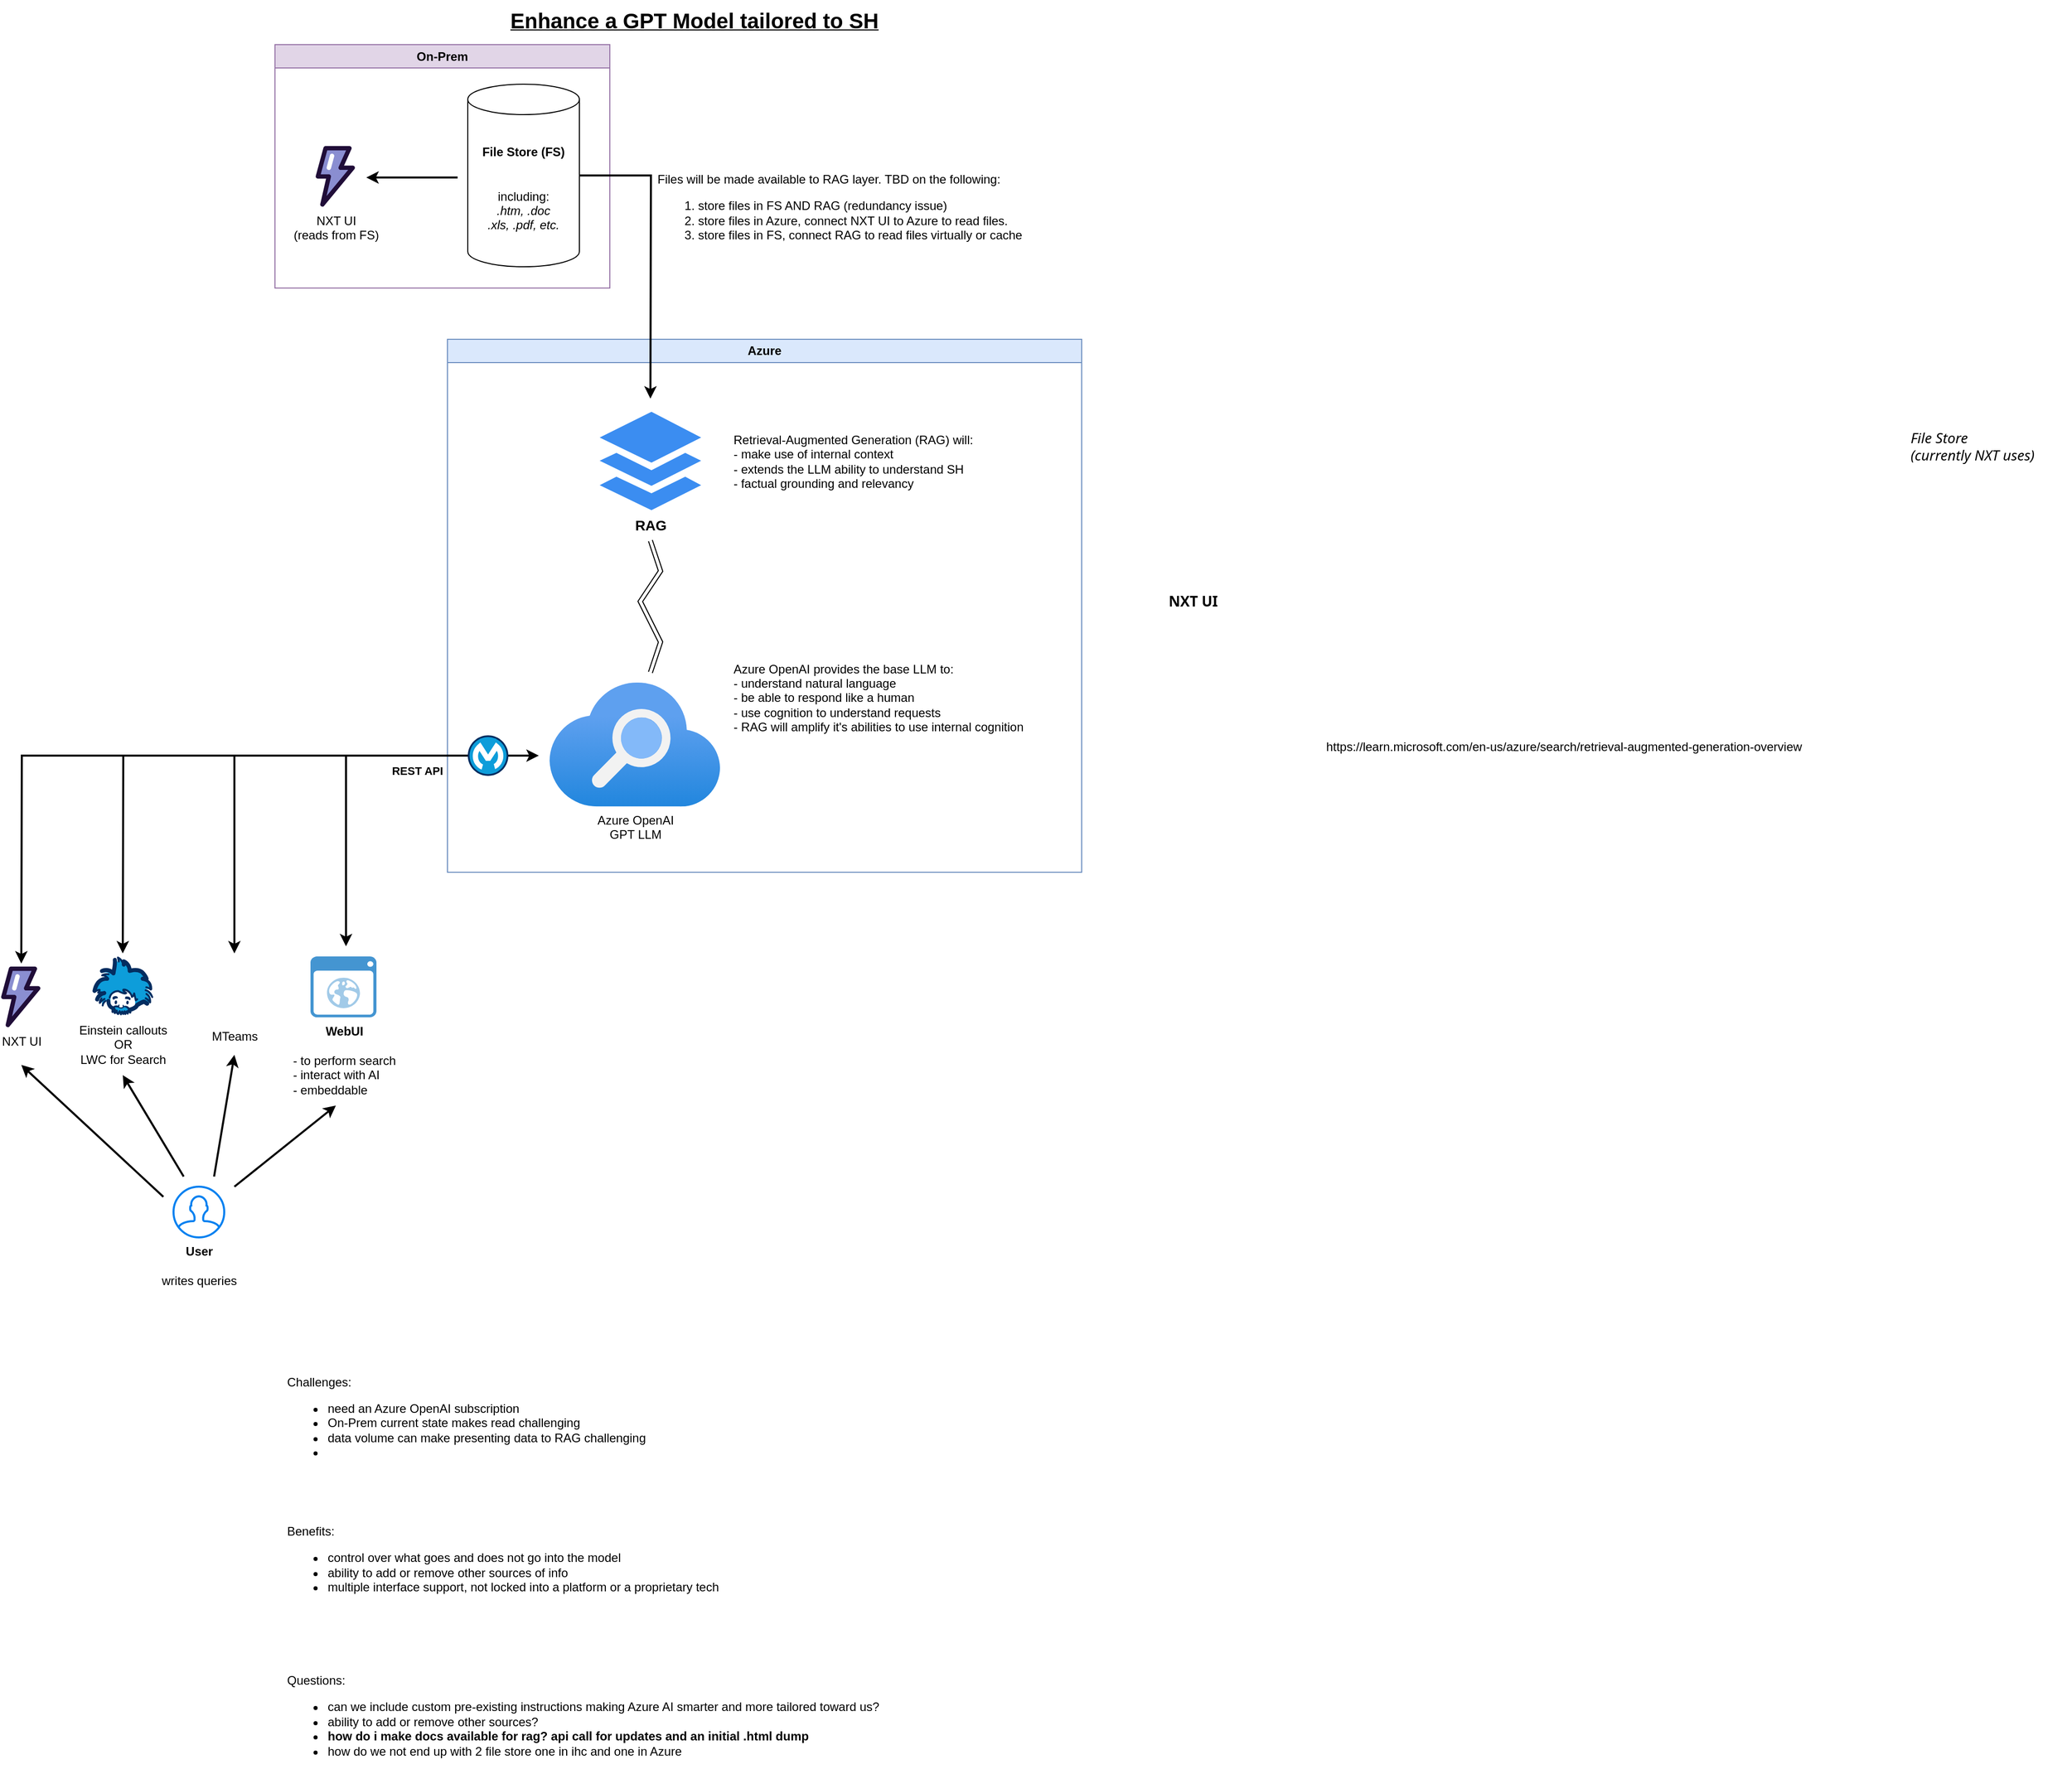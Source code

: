 <mxfile version="24.7.17" pages="2">
  <diagram name="AzureAI" id="OpVehoEWyaYxuq4tvKD_">
    <mxGraphModel dx="2091" dy="817" grid="1" gridSize="10" guides="1" tooltips="1" connect="1" arrows="1" fold="1" page="1" pageScale="1" pageWidth="850" pageHeight="1100" math="0" shadow="0">
      <root>
        <mxCell id="0" />
        <mxCell id="1" parent="0" />
        <mxCell id="WMn-b6ElxN8xJxoVkPEa-3" value="&lt;b&gt;File Store (FS)&lt;/b&gt;&lt;div&gt;&lt;br&gt;&lt;/div&gt;&lt;div&gt;&lt;br&gt;including:&lt;/div&gt;&lt;div&gt;&lt;i&gt;.htm,&amp;nbsp;&lt;span style=&quot;background-color: initial;&quot;&gt;.doc&lt;/span&gt;&lt;/i&gt;&lt;/div&gt;&lt;div&gt;&lt;i&gt;.xls,&amp;nbsp;&lt;span style=&quot;background-color: initial;&quot;&gt;.pdf, etc.&lt;/span&gt;&lt;/i&gt;&lt;/div&gt;" style="shape=cylinder3;whiteSpace=wrap;html=1;boundedLbl=1;backgroundOutline=1;size=15;" parent="1" vertex="1">
          <mxGeometry x="220" y="83" width="110" height="180" as="geometry" />
        </mxCell>
        <mxCell id="WMn-b6ElxN8xJxoVkPEa-4" value="On-Prem" style="swimlane;whiteSpace=wrap;html=1;fillColor=#e1d5e7;strokeColor=#9673a6;" parent="1" vertex="1">
          <mxGeometry x="30" y="44" width="330" height="240" as="geometry" />
        </mxCell>
        <mxCell id="WMn-b6ElxN8xJxoVkPEa-1" value="NXT UI&lt;br&gt;(reads from FS)" style="verticalLabelPosition=bottom;aspect=fixed;shape=mxgraph.salesforce.platform;html=1;spacing=2;labelPosition=center;align=center;verticalAlign=top;" parent="WMn-b6ElxN8xJxoVkPEa-4" vertex="1">
          <mxGeometry x="40" y="100" width="39" height="60" as="geometry" />
        </mxCell>
        <mxCell id="WMn-b6ElxN8xJxoVkPEa-17" value="" style="endArrow=classic;html=1;rounded=0;strokeWidth=2;" parent="WMn-b6ElxN8xJxoVkPEa-4" edge="1">
          <mxGeometry width="50" height="50" relative="1" as="geometry">
            <mxPoint x="180" y="131" as="sourcePoint" />
            <mxPoint x="90" y="131" as="targetPoint" />
          </mxGeometry>
        </mxCell>
        <mxCell id="WMn-b6ElxN8xJxoVkPEa-5" value="Challenges:&lt;div&gt;&lt;ul&gt;&lt;li&gt;need an Azure OpenAI subscription&lt;/li&gt;&lt;li&gt;On-Prem current state makes read challenging&amp;nbsp;&lt;/li&gt;&lt;li&gt;data volume can make presenting data to RAG challenging&lt;/li&gt;&lt;li&gt;&lt;br&gt;&lt;/li&gt;&lt;/ul&gt;&lt;/div&gt;" style="text;html=1;align=left;verticalAlign=middle;resizable=0;points=[];autosize=1;strokeColor=none;fillColor=none;" parent="1" vertex="1">
          <mxGeometry x="40" y="1348" width="380" height="110" as="geometry" />
        </mxCell>
        <mxCell id="WMn-b6ElxN8xJxoVkPEa-8" value="Azure OpenAI&lt;div&gt;GPT LLM&lt;/div&gt;" style="image;aspect=fixed;html=1;points=[];align=center;fontSize=12;image=img/lib/azure2/app_services/Search_Services.svg;" parent="1" vertex="1">
          <mxGeometry x="300" y="673" width="169.22" height="122.23" as="geometry" />
        </mxCell>
        <mxCell id="WMn-b6ElxN8xJxoVkPEa-9" value="Azure OpenAI provides the base LLM to:&lt;div&gt;- understand natural language&lt;/div&gt;&lt;div&gt;- be able to respond like a human&lt;/div&gt;&lt;div&gt;- use cognition to understand requests&lt;/div&gt;&lt;div&gt;- RAG will amplify it&#39;s abilities to use internal cognition&lt;/div&gt;" style="text;html=1;align=left;verticalAlign=middle;resizable=0;points=[];autosize=1;strokeColor=none;fillColor=none;" parent="1" vertex="1">
          <mxGeometry x="480" y="643" width="310" height="90" as="geometry" />
        </mxCell>
        <mxCell id="WMn-b6ElxN8xJxoVkPEa-11" value="&lt;b&gt;&lt;font style=&quot;font-size: 14px;&quot;&gt;RAG&lt;/font&gt;&lt;/b&gt;" style="sketch=0;html=1;aspect=fixed;strokeColor=none;shadow=0;fillColor=#3B8DF1;verticalAlign=top;labelPosition=center;verticalLabelPosition=bottom;shape=mxgraph.gcp2.files" parent="1" vertex="1">
          <mxGeometry x="350" y="406" width="100" height="97" as="geometry" />
        </mxCell>
        <mxCell id="WMn-b6ElxN8xJxoVkPEa-12" value="Retrieval-Augmented Generation (RAG) will:&lt;div&gt;- make use of internal context&lt;/div&gt;&lt;div&gt;- extends the LLM ability to understand SH&lt;/div&gt;&lt;div&gt;- factual grounding and relevancy&lt;/div&gt;" style="text;html=1;align=left;verticalAlign=middle;resizable=0;points=[];autosize=1;strokeColor=none;fillColor=none;" parent="1" vertex="1">
          <mxGeometry x="480" y="419.5" width="260" height="70" as="geometry" />
        </mxCell>
        <mxCell id="WMn-b6ElxN8xJxoVkPEa-15" value="&lt;b&gt;&lt;font style=&quot;font-size: 21px;&quot;&gt;Enhance a GPT Model tailored to SH&lt;/font&gt;&lt;/b&gt;" style="text;html=1;align=left;verticalAlign=middle;resizable=0;points=[];autosize=1;strokeColor=none;fillColor=none;fontStyle=4" parent="1" vertex="1">
          <mxGeometry x="260.0" width="390" height="40" as="geometry" />
        </mxCell>
        <mxCell id="WMn-b6ElxN8xJxoVkPEa-16" value="Benefits:&lt;div&gt;&lt;ul&gt;&lt;li&gt;control over what goes and does not go into the model&lt;/li&gt;&lt;li&gt;ability to add or remove other sources of info&lt;/li&gt;&lt;li&gt;multiple interface support, not locked into a platform or a proprietary tech&lt;/li&gt;&lt;/ul&gt;&lt;/div&gt;" style="text;html=1;align=left;verticalAlign=middle;resizable=0;points=[];autosize=1;strokeColor=none;fillColor=none;" parent="1" vertex="1">
          <mxGeometry x="40" y="1493" width="450" height="100" as="geometry" />
        </mxCell>
        <mxCell id="WMn-b6ElxN8xJxoVkPEa-18" value="Files will be made available to RAG layer. TBD on the following:&lt;div&gt;&lt;ol&gt;&lt;li&gt;store files in FS AND RAG (redundancy issue)&lt;/li&gt;&lt;li&gt;store files in Azure, connect NXT UI to Azure to read files.&lt;/li&gt;&lt;li&gt;store files in FS, connect RAG to read files virtually or cache&amp;nbsp;&lt;/li&gt;&lt;/ol&gt;&lt;/div&gt;" style="text;html=1;align=left;verticalAlign=top;rounded=0;whiteSpace=wrap;" parent="1" vertex="1">
          <mxGeometry x="405" y="163" width="365" height="200" as="geometry" />
        </mxCell>
        <mxCell id="WMn-b6ElxN8xJxoVkPEa-19" value="" style="shape=link;html=1;rounded=0;" parent="1" edge="1">
          <mxGeometry width="100" relative="1" as="geometry">
            <mxPoint x="400" y="533" as="sourcePoint" />
            <mxPoint x="400" y="663" as="targetPoint" />
            <Array as="points">
              <mxPoint x="410" y="563" />
              <mxPoint x="390" y="593" />
              <mxPoint x="410" y="633" />
            </Array>
          </mxGeometry>
        </mxCell>
        <mxCell id="WMn-b6ElxN8xJxoVkPEa-20" value="Azure" style="swimlane;whiteSpace=wrap;html=1;fillColor=#dae8fc;strokeColor=#6c8ebf;" parent="1" vertex="1">
          <mxGeometry x="200" y="334.5" width="625" height="525.5" as="geometry" />
        </mxCell>
        <mxCell id="WMn-b6ElxN8xJxoVkPEa-25" value="&lt;b&gt;REST API&lt;/b&gt;" style="endArrow=classic;startArrow=classic;html=1;rounded=0;strokeWidth=2;" parent="WMn-b6ElxN8xJxoVkPEa-20" edge="1">
          <mxGeometry x="0.365" y="-15" width="50" height="50" relative="1" as="geometry">
            <mxPoint x="-100" y="598.5" as="sourcePoint" />
            <mxPoint x="90" y="410.5" as="targetPoint" />
            <Array as="points">
              <mxPoint x="-100" y="410.5" />
            </Array>
            <mxPoint as="offset" />
          </mxGeometry>
        </mxCell>
        <mxCell id="mp3C6aJtlmQ5sVye6Uwl-12" style="edgeStyle=orthogonalEdgeStyle;rounded=0;orthogonalLoop=1;jettySize=auto;html=1;strokeWidth=2;" parent="WMn-b6ElxN8xJxoVkPEa-20" source="mp3C6aJtlmQ5sVye6Uwl-4" edge="1">
          <mxGeometry relative="1" as="geometry">
            <mxPoint x="-420" y="615.5" as="targetPoint" />
          </mxGeometry>
        </mxCell>
        <mxCell id="mp3C6aJtlmQ5sVye6Uwl-4" value="" style="verticalLabelPosition=bottom;aspect=fixed;html=1;shape=mxgraph.salesforce.integration;" parent="WMn-b6ElxN8xJxoVkPEa-20" vertex="1">
          <mxGeometry x="20" y="390.5" width="40" height="40" as="geometry" />
        </mxCell>
        <mxCell id="WMn-b6ElxN8xJxoVkPEa-14" style="edgeStyle=orthogonalEdgeStyle;rounded=0;orthogonalLoop=1;jettySize=auto;html=1;strokeWidth=2;" parent="1" source="WMn-b6ElxN8xJxoVkPEa-3" edge="1">
          <mxGeometry relative="1" as="geometry">
            <mxPoint x="400" y="393.0" as="targetPoint" />
          </mxGeometry>
        </mxCell>
        <mxCell id="WMn-b6ElxN8xJxoVkPEa-23" value="&lt;b&gt;WebUI&lt;/b&gt;&lt;br&gt;&lt;br&gt;&lt;div style=&quot;text-align: left;&quot;&gt;&lt;span style=&quot;background-color: initial;&quot;&gt;- to perform search&lt;/span&gt;&lt;/div&gt;&lt;div style=&quot;text-align: left;&quot;&gt;- interact with AI&lt;/div&gt;&lt;div style=&quot;text-align: left;&quot;&gt;- embeddable&lt;/div&gt;" style="shadow=0;dashed=0;html=1;strokeColor=none;fillColor=#4495D1;labelPosition=center;verticalLabelPosition=bottom;verticalAlign=top;align=center;outlineConnect=0;shape=mxgraph.veeam.2d.web_ui;" parent="1" vertex="1">
          <mxGeometry x="65" y="943" width="65" height="60" as="geometry" />
        </mxCell>
        <mxCell id="BW_ore4JzLJ00ylGGFoG-1" value="Questions:&lt;div&gt;&lt;ul&gt;&lt;li&gt;can we include custom pre-existing instructions making Azure AI smarter and more tailored toward us?&lt;/li&gt;&lt;li&gt;ability to add or remove other sources?&lt;/li&gt;&lt;li&gt;&lt;b&gt;how do i make docs available for rag? api call for updates and an initial .html dump&lt;/b&gt;&lt;/li&gt;&lt;li&gt;how do we not end up with 2 file store one in ihc and one in Azure&lt;/li&gt;&lt;/ul&gt;&lt;/div&gt;" style="text;html=1;align=left;verticalAlign=top;resizable=0;points=[];autosize=1;strokeColor=none;fillColor=none;labelPosition=center;verticalLabelPosition=middle;" parent="1" vertex="1">
          <mxGeometry x="40" y="1643" width="610" height="110" as="geometry" />
        </mxCell>
        <mxCell id="BW_ore4JzLJ00ylGGFoG-2" value="&lt;div&gt;&lt;b&gt;User&lt;/b&gt;&lt;/div&gt;&lt;div&gt;&lt;br&gt;&lt;/div&gt;&lt;div&gt;writes queries&lt;/div&gt;" style="html=1;verticalLabelPosition=bottom;align=center;labelBackgroundColor=none;verticalAlign=top;strokeWidth=2;strokeColor=#0080F0;shadow=0;dashed=0;shape=mxgraph.ios7.icons.user;" parent="1" vertex="1">
          <mxGeometry x="-70" y="1170" width="50" height="50" as="geometry" />
        </mxCell>
        <mxCell id="BW_ore4JzLJ00ylGGFoG-3" value="" style="endArrow=classic;html=1;rounded=0;strokeWidth=2;" parent="1" edge="1">
          <mxGeometry width="50" height="50" relative="1" as="geometry">
            <mxPoint x="-10" y="1170" as="sourcePoint" />
            <mxPoint x="90" y="1090" as="targetPoint" />
          </mxGeometry>
        </mxCell>
        <UserObject label="https://learn.microsoft.com/en-us/azure/search/retrieval-augmented-generation-overview" link="https://learn.microsoft.com/en-us/azure/search/retrieval-augmented-generation-overview" id="BW_ore4JzLJ00ylGGFoG-4">
          <mxCell style="shape=image;verticalLabelPosition=bottom;labelBackgroundColor=default;verticalAlign=top;aspect=fixed;imageAspect=0;image=https://learn.microsoft.com/en-us/azure/search/media/retrieval-augmented-generation-overview/architecture-diagram.png;" parent="1" vertex="1">
            <mxGeometry x="870" y="334.5" width="861" height="388" as="geometry" />
          </mxCell>
        </UserObject>
        <mxCell id="BW_ore4JzLJ00ylGGFoG-5" value="NXT UI" style="text;html=1;align=center;verticalAlign=middle;whiteSpace=wrap;rounded=0;fillColor=default;fontFamily=Segoe UI;fontSize=14;fontStyle=1" parent="1" vertex="1">
          <mxGeometry x="900" y="573" width="70" height="40" as="geometry" />
        </mxCell>
        <mxCell id="BW_ore4JzLJ00ylGGFoG-7" value="File Store&lt;div&gt;(currently NXT uses)&lt;/div&gt;" style="text;html=1;align=left;verticalAlign=middle;whiteSpace=wrap;rounded=0;fontFamily=Segoe UI;fontSize=14;fontStyle=2;" parent="1" vertex="1">
          <mxGeometry x="1640" y="419.5" width="160" height="40" as="geometry" />
        </mxCell>
        <mxCell id="mp3C6aJtlmQ5sVye6Uwl-2" value="Einstein callouts&lt;br&gt;OR&lt;br&gt;LWC for Search" style="verticalLabelPosition=bottom;aspect=fixed;html=1;shape=mxgraph.salesforce.automation;" parent="1" vertex="1">
          <mxGeometry x="-150" y="943" width="60" height="58.2" as="geometry" />
        </mxCell>
        <mxCell id="mp3C6aJtlmQ5sVye6Uwl-3" value="MTeams" style="shape=image;html=1;verticalAlign=top;verticalLabelPosition=bottom;labelBackgroundColor=#ffffff;imageAspect=0;aspect=fixed;image=https://cdn0.iconfinder.com/data/icons/logos-microsoft-office-365/128/Microsoft_Office-10-128.png" parent="1" vertex="1">
          <mxGeometry x="-40" y="948" width="60" height="60" as="geometry" />
        </mxCell>
        <mxCell id="mp3C6aJtlmQ5sVye6Uwl-6" style="edgeStyle=orthogonalEdgeStyle;rounded=0;orthogonalLoop=1;jettySize=auto;html=1;strokeWidth=2;" parent="1" source="mp3C6aJtlmQ5sVye6Uwl-4" edge="1">
          <mxGeometry relative="1" as="geometry">
            <mxPoint x="-10" y="940" as="targetPoint" />
            <Array as="points">
              <mxPoint x="-10" y="745" />
              <mxPoint x="-10" y="940" />
            </Array>
          </mxGeometry>
        </mxCell>
        <mxCell id="mp3C6aJtlmQ5sVye6Uwl-7" style="edgeStyle=orthogonalEdgeStyle;rounded=0;orthogonalLoop=1;jettySize=auto;html=1;strokeWidth=2;" parent="1" source="mp3C6aJtlmQ5sVye6Uwl-4" edge="1">
          <mxGeometry relative="1" as="geometry">
            <mxPoint x="-120" y="940" as="targetPoint" />
          </mxGeometry>
        </mxCell>
        <mxCell id="mp3C6aJtlmQ5sVye6Uwl-11" value="NXT UI" style="verticalLabelPosition=bottom;aspect=fixed;shape=mxgraph.salesforce.platform;html=1;spacing=2;labelPosition=center;align=center;verticalAlign=top;" parent="1" vertex="1">
          <mxGeometry x="-240" y="953" width="39" height="60" as="geometry" />
        </mxCell>
        <mxCell id="mp3C6aJtlmQ5sVye6Uwl-13" value="" style="endArrow=classic;html=1;rounded=0;strokeWidth=2;" parent="1" edge="1">
          <mxGeometry width="50" height="50" relative="1" as="geometry">
            <mxPoint x="-30" y="1160" as="sourcePoint" />
            <mxPoint x="-10" y="1040" as="targetPoint" />
          </mxGeometry>
        </mxCell>
        <mxCell id="mp3C6aJtlmQ5sVye6Uwl-14" value="" style="endArrow=classic;html=1;rounded=0;strokeWidth=2;" parent="1" edge="1">
          <mxGeometry width="50" height="50" relative="1" as="geometry">
            <mxPoint x="-60" y="1160" as="sourcePoint" />
            <mxPoint x="-120" y="1060" as="targetPoint" />
          </mxGeometry>
        </mxCell>
        <mxCell id="mp3C6aJtlmQ5sVye6Uwl-15" value="" style="endArrow=classic;html=1;rounded=0;strokeWidth=2;" parent="1" edge="1">
          <mxGeometry width="50" height="50" relative="1" as="geometry">
            <mxPoint x="-80" y="1180" as="sourcePoint" />
            <mxPoint x="-220" y="1050" as="targetPoint" />
          </mxGeometry>
        </mxCell>
      </root>
    </mxGraphModel>
  </diagram>
  <diagram id="PgWaONiKiZDPuEGXwQcN" name="LivePro">
    <mxGraphModel dx="1434" dy="900" grid="1" gridSize="10" guides="1" tooltips="1" connect="1" arrows="1" fold="1" page="1" pageScale="1" pageWidth="850" pageHeight="1100" math="0" shadow="0">
      <root>
        <mxCell id="0" />
        <mxCell id="1" parent="0" />
        <mxCell id="ds56nKSa6hzHk7k7WOwx-1" value="Challenges:&lt;div&gt;&lt;ul&gt;&lt;li&gt;&lt;span style=&quot;background-color: initial;&quot;&gt;Migration is very lengthy and complex&lt;/span&gt;&lt;/li&gt;&lt;li&gt;&lt;span style=&quot;background-color: initial;&quot;&gt;Limited to functionalities provided as it relates to AI&lt;/span&gt;&lt;/li&gt;&lt;li&gt;&lt;br&gt;&lt;/li&gt;&lt;/ul&gt;&lt;/div&gt;" style="text;html=1;align=left;verticalAlign=middle;resizable=0;points=[];autosize=1;strokeColor=none;fillColor=none;" vertex="1" parent="1">
          <mxGeometry x="40" y="770" width="330" height="100" as="geometry" />
        </mxCell>
        <mxCell id="1NZ4vI1-VQLjbg0Dmuvm-1" value="&lt;b&gt;File Store (FS)&lt;/b&gt;&lt;div&gt;&lt;br&gt;&lt;/div&gt;&lt;div&gt;&lt;br&gt;including:&lt;/div&gt;&lt;div&gt;&lt;i&gt;.htm,&amp;nbsp;&lt;span style=&quot;background-color: initial;&quot;&gt;.doc&lt;/span&gt;&lt;/i&gt;&lt;/div&gt;&lt;div&gt;&lt;i&gt;.xls,&amp;nbsp;&lt;span style=&quot;background-color: initial;&quot;&gt;.pdf, etc.&lt;/span&gt;&lt;/i&gt;&lt;/div&gt;" style="shape=cylinder3;whiteSpace=wrap;html=1;boundedLbl=1;backgroundOutline=1;size=15;" vertex="1" parent="1">
          <mxGeometry x="220" y="83" width="110" height="180" as="geometry" />
        </mxCell>
        <mxCell id="1NZ4vI1-VQLjbg0Dmuvm-2" value="On-Prem" style="swimlane;whiteSpace=wrap;html=1;fillColor=#e1d5e7;strokeColor=#9673a6;" vertex="1" parent="1">
          <mxGeometry x="30" y="44" width="330" height="240" as="geometry" />
        </mxCell>
        <mxCell id="1NZ4vI1-VQLjbg0Dmuvm-3" value="NXT UI&lt;br&gt;(reads from FS)" style="verticalLabelPosition=bottom;aspect=fixed;shape=mxgraph.salesforce.platform;html=1;spacing=2;labelPosition=center;align=center;verticalAlign=top;" vertex="1" parent="1NZ4vI1-VQLjbg0Dmuvm-2">
          <mxGeometry x="40" y="100" width="39" height="60" as="geometry" />
        </mxCell>
        <mxCell id="1NZ4vI1-VQLjbg0Dmuvm-4" value="" style="endArrow=classic;html=1;rounded=0;strokeWidth=2;" edge="1" parent="1NZ4vI1-VQLjbg0Dmuvm-2">
          <mxGeometry width="50" height="50" relative="1" as="geometry">
            <mxPoint x="180" y="131" as="sourcePoint" />
            <mxPoint x="90" y="131" as="targetPoint" />
          </mxGeometry>
        </mxCell>
        <mxCell id="1NZ4vI1-VQLjbg0Dmuvm-9" value="Large Migration Effort" style="text;html=1;align=left;verticalAlign=top;rounded=0;whiteSpace=wrap;" vertex="1" parent="1">
          <mxGeometry x="405" y="163" width="365" height="47" as="geometry" />
        </mxCell>
        <mxCell id="1NZ4vI1-VQLjbg0Dmuvm-11" value="LivePro" style="swimlane;whiteSpace=wrap;html=1;fillColor=#f8cecc;strokeColor=#b85450;" vertex="1" parent="1">
          <mxGeometry x="250" y="334.5" width="540" height="305.5" as="geometry" />
        </mxCell>
        <mxCell id="1NZ4vI1-VQLjbg0Dmuvm-14" value="LivePro DBs" style="shape=cylinder3;whiteSpace=wrap;html=1;boundedLbl=1;backgroundOutline=1;size=15;" vertex="1" parent="1NZ4vI1-VQLjbg0Dmuvm-11">
          <mxGeometry x="100" y="65.5" width="110" height="114.5" as="geometry" />
        </mxCell>
        <mxCell id="1NZ4vI1-VQLjbg0Dmuvm-15" value="LivePro Platform&lt;div&gt;- AI Tools&lt;/div&gt;&lt;div&gt;- Search Tools&lt;/div&gt;&lt;div&gt;- etc.&lt;/div&gt;" style="verticalLabelPosition=middle;aspect=fixed;html=1;shape=mxgraph.salesforce.platform2;labelPosition=right;align=left;verticalAlign=middle;" vertex="1" parent="1NZ4vI1-VQLjbg0Dmuvm-11">
          <mxGeometry x="330" y="75.5" width="94.5" height="94.5" as="geometry" />
        </mxCell>
        <mxCell id="ez4M8FxxgDxqwfWRifF8-3" value="" style="endArrow=classic;startArrow=classic;html=1;rounded=0;fontSize=12;strokeWidth=2;" edge="1" parent="1NZ4vI1-VQLjbg0Dmuvm-11">
          <mxGeometry width="50" height="50" relative="1" as="geometry">
            <mxPoint x="213" y="125.5" as="sourcePoint" />
            <mxPoint x="323" y="125.5" as="targetPoint" />
          </mxGeometry>
        </mxCell>
        <mxCell id="ez4M8FxxgDxqwfWRifF8-4" value="No control over customization of search models or custom instructions for AI" style="text;html=1;align=left;verticalAlign=top;rounded=0;whiteSpace=wrap;" vertex="1" parent="1NZ4vI1-VQLjbg0Dmuvm-11">
          <mxGeometry x="50" y="215.5" width="365" height="47" as="geometry" />
        </mxCell>
        <mxCell id="1NZ4vI1-VQLjbg0Dmuvm-13" style="edgeStyle=orthogonalEdgeStyle;rounded=0;orthogonalLoop=1;jettySize=auto;html=1;strokeWidth=2;" edge="1" parent="1" source="1NZ4vI1-VQLjbg0Dmuvm-1">
          <mxGeometry relative="1" as="geometry">
            <mxPoint x="400" y="393.0" as="targetPoint" />
          </mxGeometry>
        </mxCell>
        <mxCell id="ez4M8FxxgDxqwfWRifF8-2" style="edgeStyle=orthogonalEdgeStyle;rounded=0;orthogonalLoop=1;jettySize=auto;html=1;" edge="1" parent="1" source="ez4M8FxxgDxqwfWRifF8-1" target="1NZ4vI1-VQLjbg0Dmuvm-15">
          <mxGeometry relative="1" as="geometry" />
        </mxCell>
        <mxCell id="ez4M8FxxgDxqwfWRifF8-1" value="&lt;div&gt;&lt;b&gt;User&lt;/b&gt;&lt;/div&gt;&lt;div&gt;&lt;br&gt;&lt;/div&gt;&lt;div&gt;writes queries&lt;/div&gt;" style="html=1;verticalLabelPosition=bottom;align=center;labelBackgroundColor=none;verticalAlign=top;strokeWidth=2;strokeColor=#0080F0;shadow=0;dashed=0;shape=mxgraph.ios7.icons.user;" vertex="1" parent="1">
          <mxGeometry x="602.25" y="690" width="50" height="50" as="geometry" />
        </mxCell>
      </root>
    </mxGraphModel>
  </diagram>
</mxfile>
